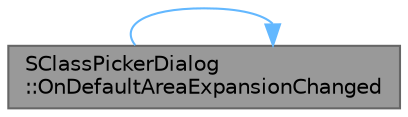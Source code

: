 digraph "SClassPickerDialog::OnDefaultAreaExpansionChanged"
{
 // INTERACTIVE_SVG=YES
 // LATEX_PDF_SIZE
  bgcolor="transparent";
  edge [fontname=Helvetica,fontsize=10,labelfontname=Helvetica,labelfontsize=10];
  node [fontname=Helvetica,fontsize=10,shape=box,height=0.2,width=0.4];
  rankdir="LR";
  Node1 [id="Node000001",label="SClassPickerDialog\l::OnDefaultAreaExpansionChanged",height=0.2,width=0.4,color="gray40", fillcolor="grey60", style="filled", fontcolor="black",tooltip="Handler for the custom button to hide/unhide the default class viewer."];
  Node1 -> Node1 [id="edge1_Node000001_Node000001",color="steelblue1",style="solid",tooltip=" "];
}
